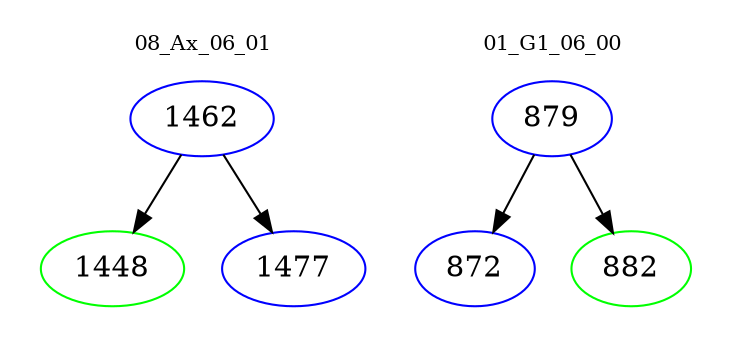 digraph{
subgraph cluster_0 {
color = white
label = "08_Ax_06_01";
fontsize=10;
T0_1462 [label="1462", color="blue"]
T0_1462 -> T0_1448 [color="black"]
T0_1448 [label="1448", color="green"]
T0_1462 -> T0_1477 [color="black"]
T0_1477 [label="1477", color="blue"]
}
subgraph cluster_1 {
color = white
label = "01_G1_06_00";
fontsize=10;
T1_879 [label="879", color="blue"]
T1_879 -> T1_872 [color="black"]
T1_872 [label="872", color="blue"]
T1_879 -> T1_882 [color="black"]
T1_882 [label="882", color="green"]
}
}
